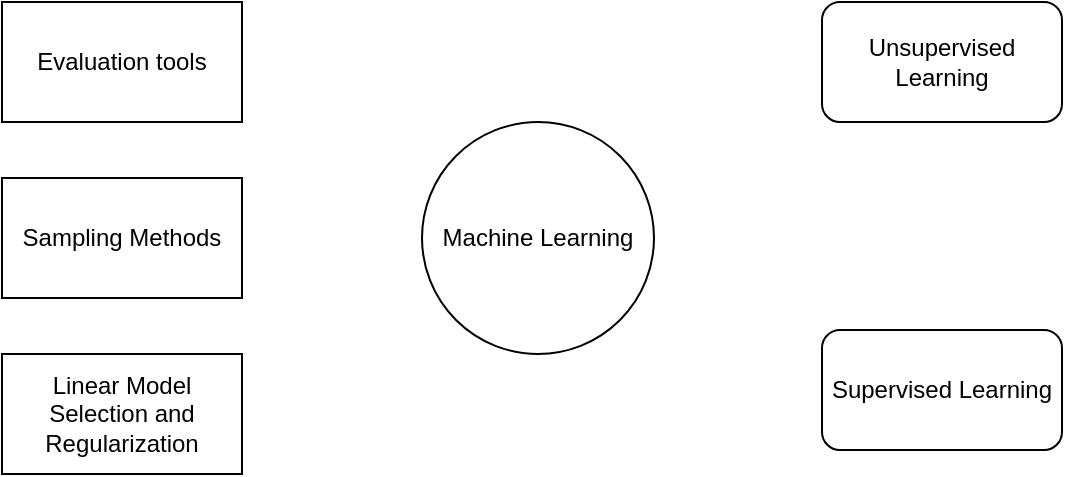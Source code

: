 <mxfile version="15.7.3" type="device"><diagram id="UlzpJgRKeToUCz3TAaw8" name="第 1 页"><mxGraphModel dx="1106" dy="1025" grid="1" gridSize="10" guides="1" tooltips="1" connect="1" arrows="1" fold="1" page="1" pageScale="1" pageWidth="1169" pageHeight="827" math="0" shadow="0"><root><mxCell id="0"/><mxCell id="1" parent="0"/><mxCell id="mvBiNy4rkdrt_FYloQTQ-3" value="Unsupervised Learning" style="rounded=1;whiteSpace=wrap;html=1;" vertex="1" parent="1"><mxGeometry x="640" y="296" width="120" height="60" as="geometry"/></mxCell><mxCell id="mvBiNy4rkdrt_FYloQTQ-4" value="Supervised Learning" style="rounded=1;whiteSpace=wrap;html=1;" vertex="1" parent="1"><mxGeometry x="640" y="460" width="120" height="60" as="geometry"/></mxCell><mxCell id="mvBiNy4rkdrt_FYloQTQ-6" value="Evaluation tools" style="whiteSpace=wrap;html=1;" vertex="1" parent="1"><mxGeometry x="230" y="296" width="120" height="60" as="geometry"/></mxCell><mxCell id="mvBiNy4rkdrt_FYloQTQ-7" value="Sampling Methods" style="rounded=0;whiteSpace=wrap;html=1;" vertex="1" parent="1"><mxGeometry x="230" y="384" width="120" height="60" as="geometry"/></mxCell><mxCell id="mvBiNy4rkdrt_FYloQTQ-9" value="Linear Model Selection and Regularization" style="rounded=0;whiteSpace=wrap;html=1;" vertex="1" parent="1"><mxGeometry x="230" y="472" width="120" height="60" as="geometry"/></mxCell><mxCell id="mvBiNy4rkdrt_FYloQTQ-10" value="&lt;span&gt;Machine Learning&lt;/span&gt;" style="ellipse;whiteSpace=wrap;html=1;aspect=fixed;" vertex="1" parent="1"><mxGeometry x="440" y="356" width="116" height="116" as="geometry"/></mxCell></root></mxGraphModel></diagram></mxfile>
